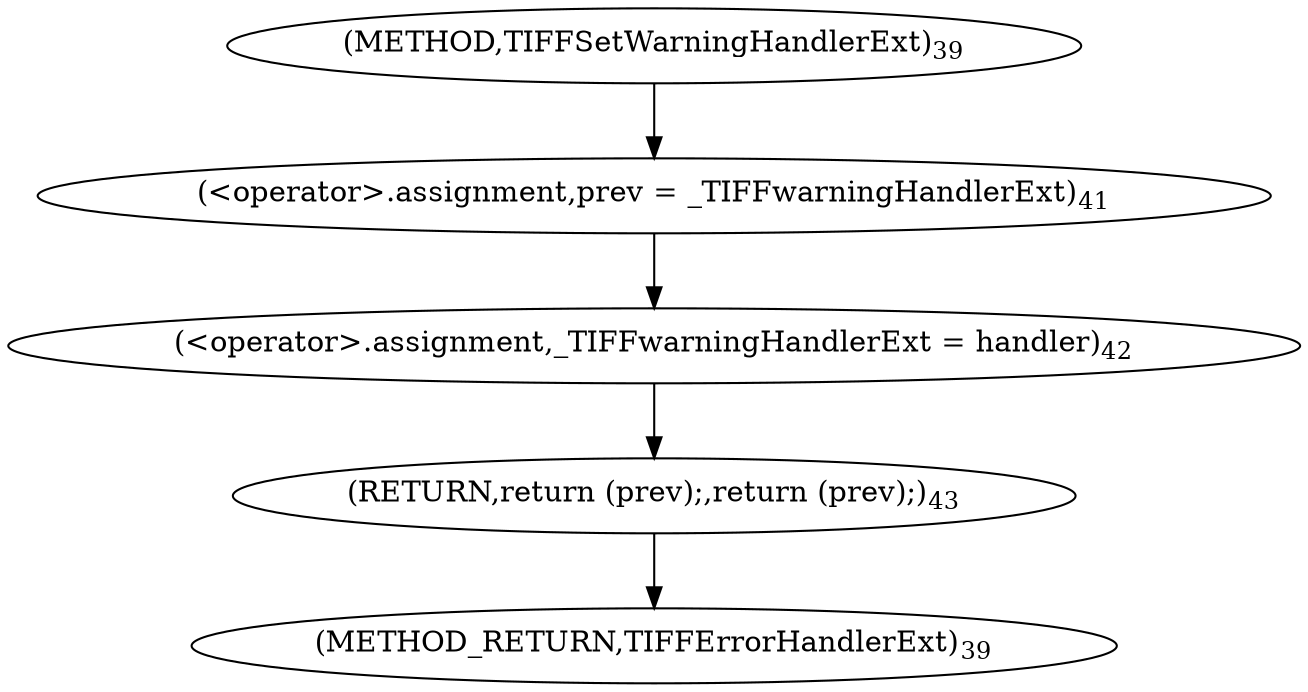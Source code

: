 digraph "TIFFSetWarningHandlerExt" {  
"45168" [label = <(&lt;operator&gt;.assignment,prev = _TIFFwarningHandlerExt)<SUB>41</SUB>> ]
"45171" [label = <(&lt;operator&gt;.assignment,_TIFFwarningHandlerExt = handler)<SUB>42</SUB>> ]
"45174" [label = <(RETURN,return (prev);,return (prev);)<SUB>43</SUB>> ]
"45164" [label = <(METHOD,TIFFSetWarningHandlerExt)<SUB>39</SUB>> ]
"45176" [label = <(METHOD_RETURN,TIFFErrorHandlerExt)<SUB>39</SUB>> ]
  "45168" -> "45171" 
  "45171" -> "45174" 
  "45174" -> "45176" 
  "45164" -> "45168" 
}
